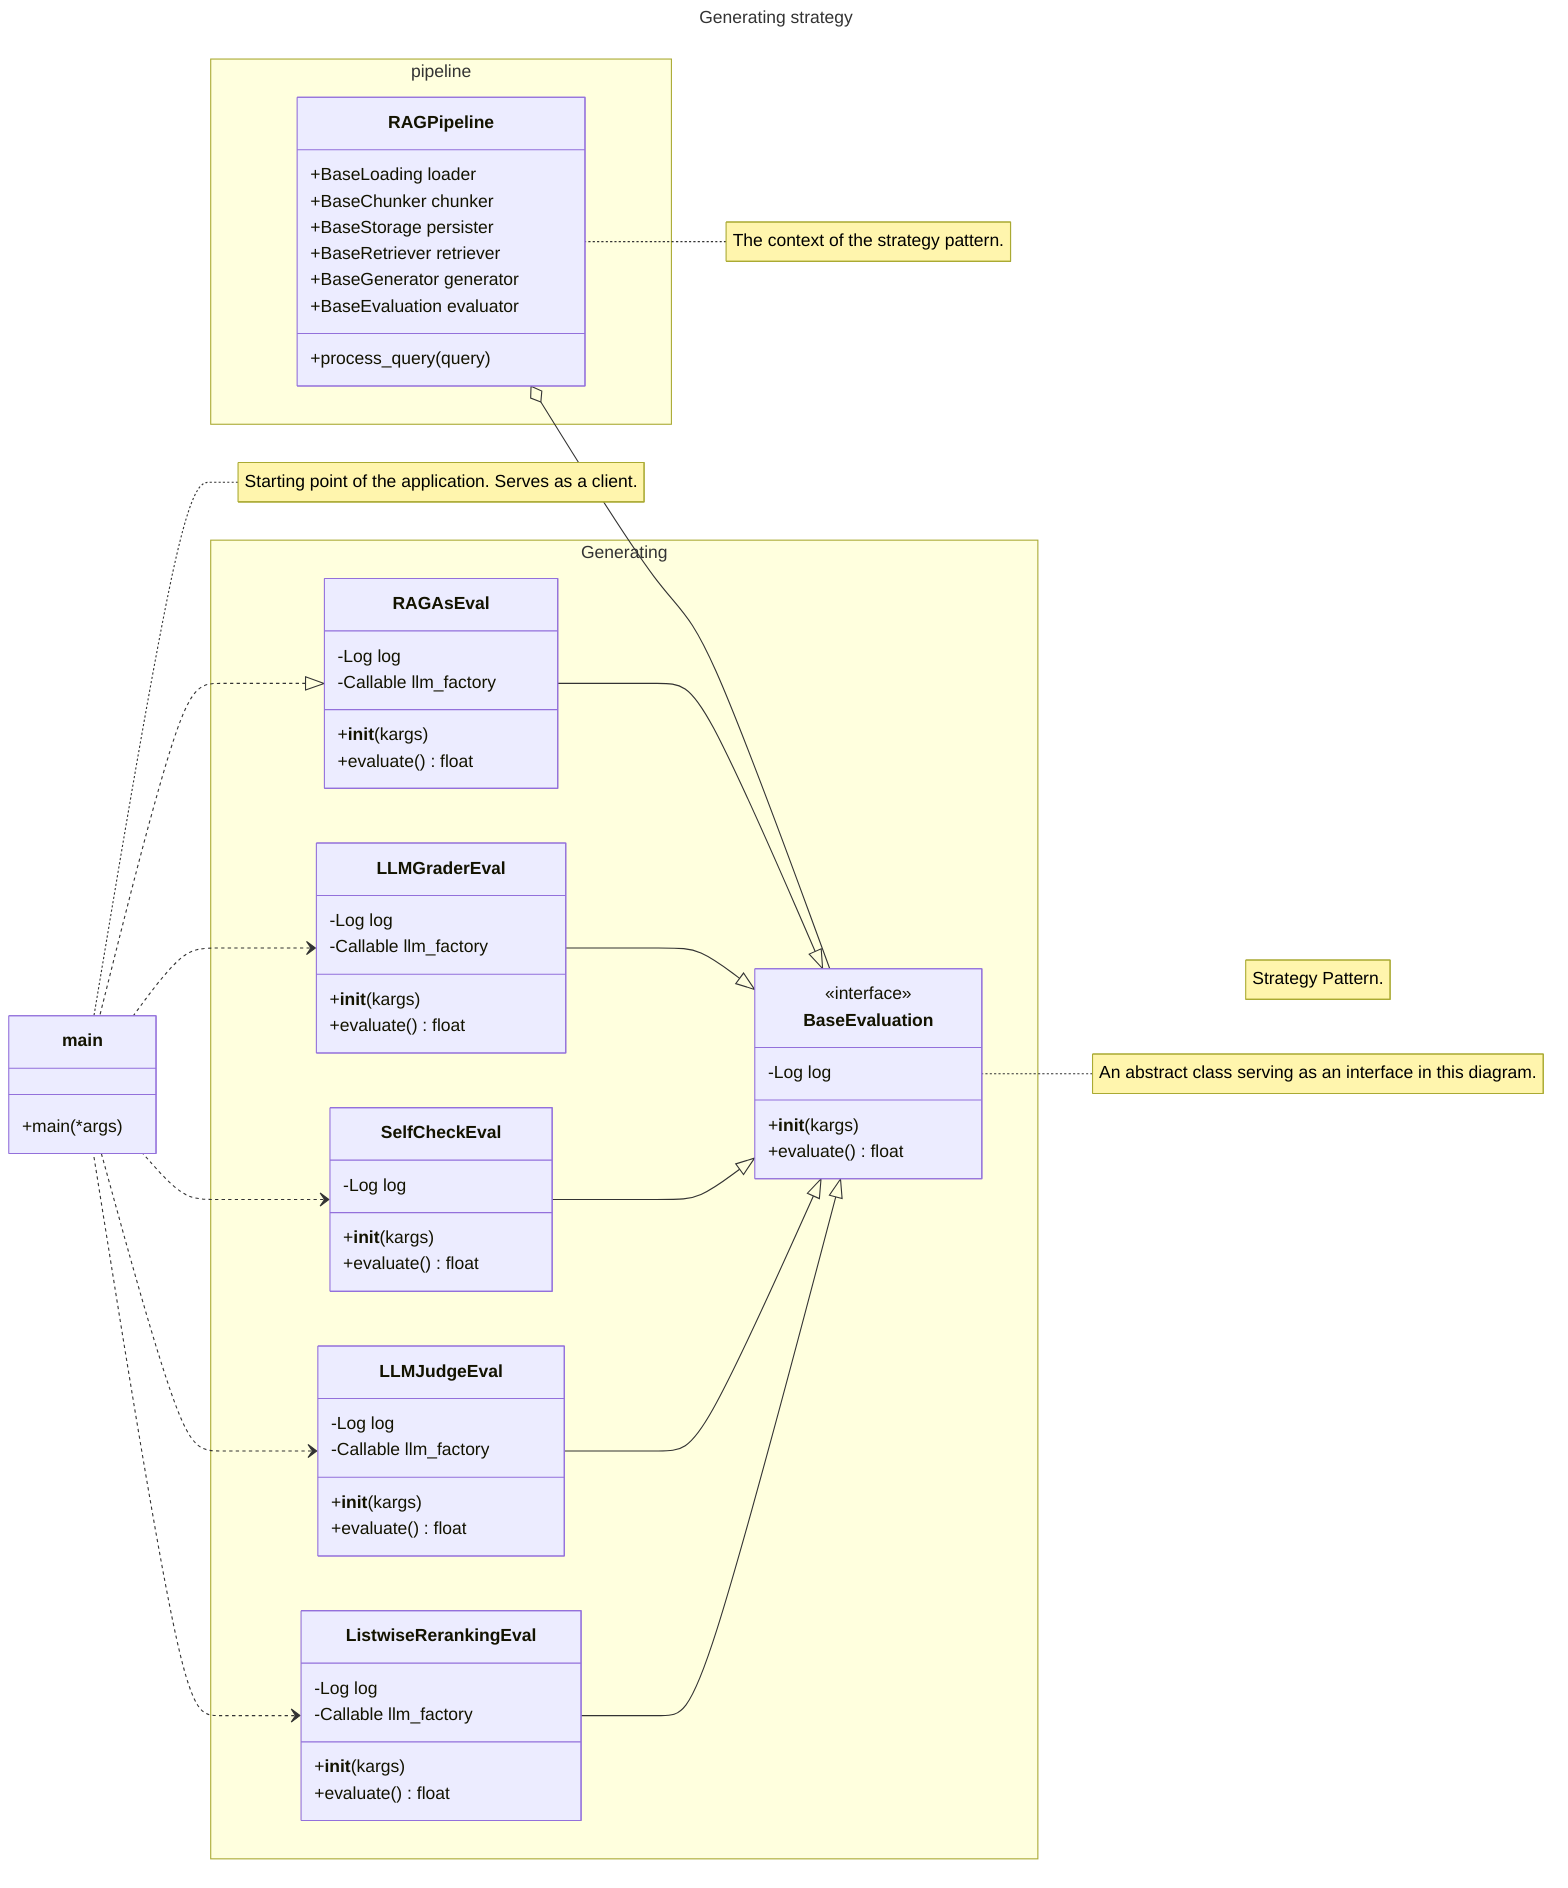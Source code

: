 ---
title: Generating strategy
---

classDiagram
  direction RL

  class main {
    +main(*args)
  }
  
  note "Strategy Pattern."
  note for main "Starting point of the application. Serves as a client."
  note for BaseEvaluation "An abstract class serving as an interface in this diagram."
  note for RAGPipeline "The context of the strategy pattern."

namespace pipeline {
  class RAGPipeline {
    +BaseLoading loader
    +BaseChunker chunker
    +BaseStorage persister
    +BaseRetriever retriever
    +BaseGenerator generator
    +BaseEvaluation evaluator
    +process_query(query)
  }
}

  namespace Generating {
    class BaseEvaluation {
    <<interface>>
    +__init__(kargs)
    +evaluate() float
    -Log log
  }

  class RAGAsEval {
    +__init__(kargs)
    +evaluate() float
    -Log log
    -Callable llm_factory
  }

  class LLMGraderEval {
    +__init__(kargs)
    +evaluate() float
    -Log log
    -Callable llm_factory
  }

  class SelfCheckEval {
    +__init__(kargs)
    +evaluate() float
    -Log log
  }

  class LLMJudgeEval {
    +__init__(kargs)
    +evaluate() float
    -Log log
    -Callable llm_factory
  }
  class ListwiseRerankingEval {
    +__init__(kargs)
    +evaluate() float
    -Log log
    -Callable llm_factory
  }
  }

  BaseEvaluation <|-- RAGAsEval
  BaseEvaluation <|-- LLMGraderEval
  BaseEvaluation <|-- SelfCheckEval
  BaseEvaluation <|-- LLMJudgeEval
  BaseEvaluation <|-- ListwiseRerankingEval
  BaseEvaluation --o RAGPipeline
  RAGAsEval <|.. main
  LLMGraderEval <.. main
  SelfCheckEval <.. main
  LLMJudgeEval <.. main
  ListwiseRerankingEval <.. main